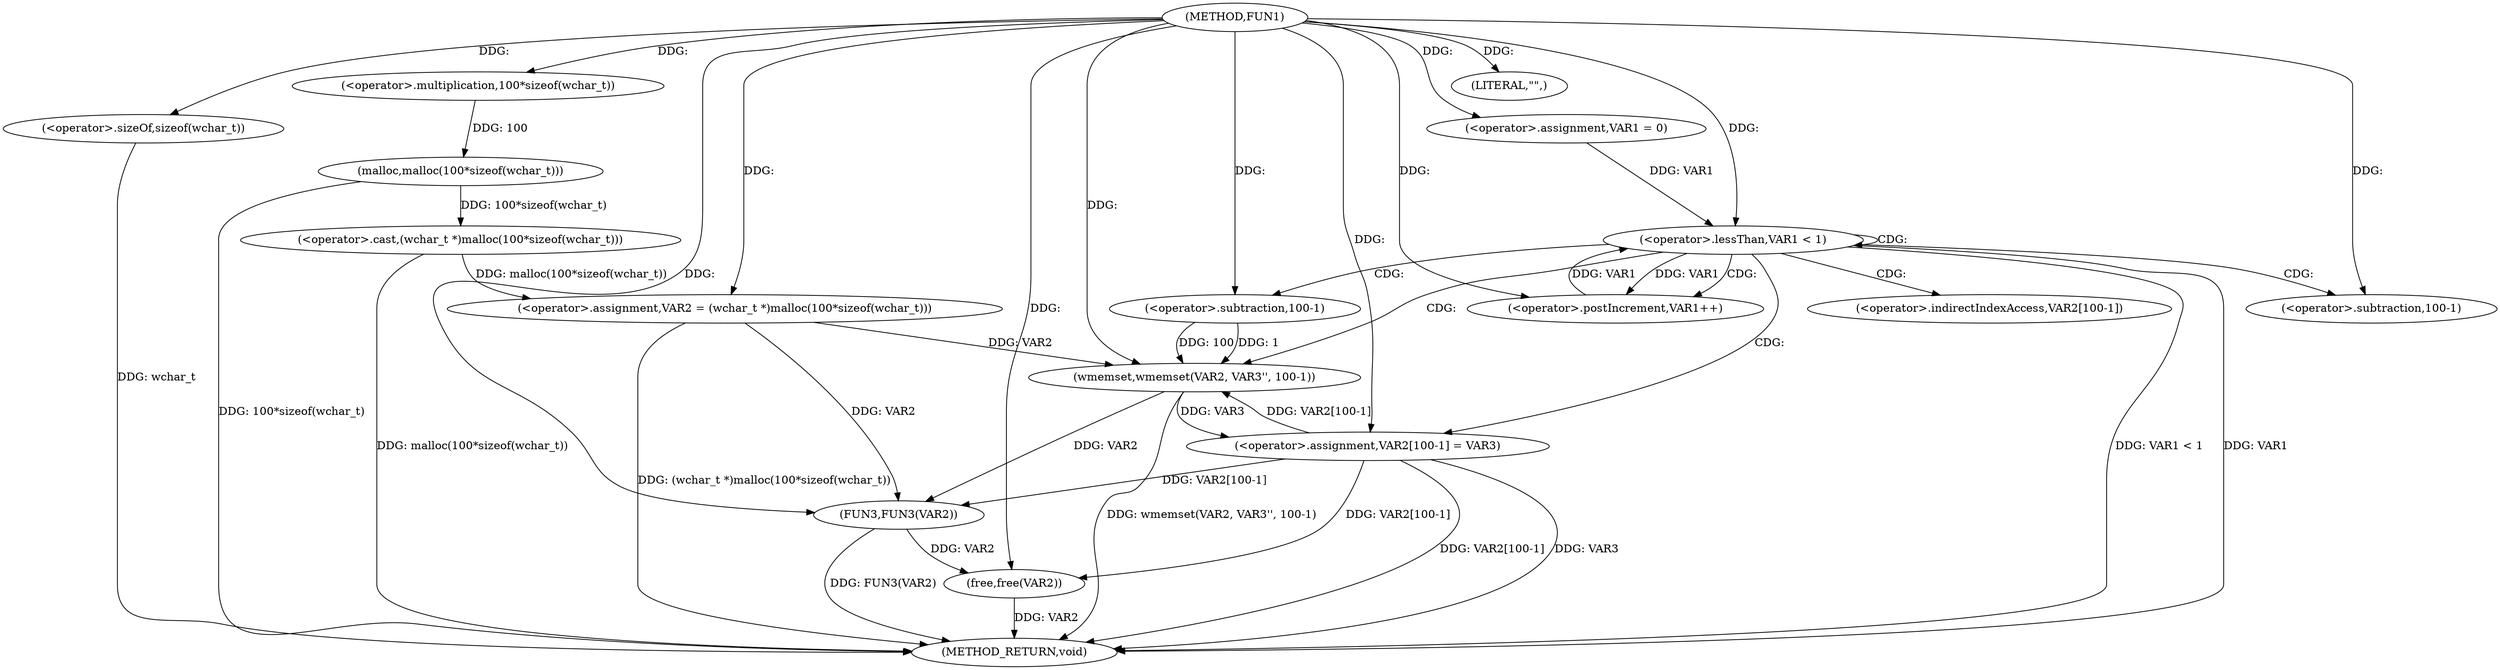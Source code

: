 digraph FUN1 {  
"1000100" [label = "(METHOD,FUN1)" ]
"1000142" [label = "(METHOD_RETURN,void)" ]
"1000104" [label = "(<operator>.assignment,VAR2 = (wchar_t *)malloc(100*sizeof(wchar_t)))" ]
"1000106" [label = "(<operator>.cast,(wchar_t *)malloc(100*sizeof(wchar_t)))" ]
"1000108" [label = "(malloc,malloc(100*sizeof(wchar_t)))" ]
"1000109" [label = "(<operator>.multiplication,100*sizeof(wchar_t))" ]
"1000111" [label = "(<operator>.sizeOf,sizeof(wchar_t))" ]
"1000114" [label = "(<operator>.assignment,VAR1 = 0)" ]
"1000117" [label = "(<operator>.lessThan,VAR1 < 1)" ]
"1000120" [label = "(<operator>.postIncrement,VAR1++)" ]
"1000123" [label = "(wmemset,wmemset(VAR2, VAR3'', 100-1))" ]
"1000126" [label = "(<operator>.subtraction,100-1)" ]
"1000129" [label = "(<operator>.assignment,VAR2[100-1] = VAR3)" ]
"1000132" [label = "(<operator>.subtraction,100-1)" ]
"1000137" [label = "(LITERAL,\"\",)" ]
"1000138" [label = "(FUN3,FUN3(VAR2))" ]
"1000140" [label = "(free,free(VAR2))" ]
"1000130" [label = "(<operator>.indirectIndexAccess,VAR2[100-1])" ]
  "1000117" -> "1000142"  [ label = "DDG: VAR1 < 1"] 
  "1000129" -> "1000142"  [ label = "DDG: VAR2[100-1]"] 
  "1000106" -> "1000142"  [ label = "DDG: malloc(100*sizeof(wchar_t))"] 
  "1000117" -> "1000142"  [ label = "DDG: VAR1"] 
  "1000111" -> "1000142"  [ label = "DDG: wchar_t"] 
  "1000138" -> "1000142"  [ label = "DDG: FUN3(VAR2)"] 
  "1000123" -> "1000142"  [ label = "DDG: wmemset(VAR2, VAR3'', 100-1)"] 
  "1000140" -> "1000142"  [ label = "DDG: VAR2"] 
  "1000129" -> "1000142"  [ label = "DDG: VAR3"] 
  "1000104" -> "1000142"  [ label = "DDG: (wchar_t *)malloc(100*sizeof(wchar_t))"] 
  "1000108" -> "1000142"  [ label = "DDG: 100*sizeof(wchar_t)"] 
  "1000106" -> "1000104"  [ label = "DDG: malloc(100*sizeof(wchar_t))"] 
  "1000100" -> "1000104"  [ label = "DDG: "] 
  "1000108" -> "1000106"  [ label = "DDG: 100*sizeof(wchar_t)"] 
  "1000109" -> "1000108"  [ label = "DDG: 100"] 
  "1000100" -> "1000109"  [ label = "DDG: "] 
  "1000100" -> "1000111"  [ label = "DDG: "] 
  "1000100" -> "1000114"  [ label = "DDG: "] 
  "1000114" -> "1000117"  [ label = "DDG: VAR1"] 
  "1000120" -> "1000117"  [ label = "DDG: VAR1"] 
  "1000100" -> "1000117"  [ label = "DDG: "] 
  "1000117" -> "1000120"  [ label = "DDG: VAR1"] 
  "1000100" -> "1000120"  [ label = "DDG: "] 
  "1000129" -> "1000123"  [ label = "DDG: VAR2[100-1]"] 
  "1000104" -> "1000123"  [ label = "DDG: VAR2"] 
  "1000100" -> "1000123"  [ label = "DDG: "] 
  "1000126" -> "1000123"  [ label = "DDG: 100"] 
  "1000126" -> "1000123"  [ label = "DDG: 1"] 
  "1000100" -> "1000126"  [ label = "DDG: "] 
  "1000123" -> "1000129"  [ label = "DDG: VAR3"] 
  "1000100" -> "1000129"  [ label = "DDG: "] 
  "1000100" -> "1000132"  [ label = "DDG: "] 
  "1000100" -> "1000137"  [ label = "DDG: "] 
  "1000129" -> "1000138"  [ label = "DDG: VAR2[100-1]"] 
  "1000104" -> "1000138"  [ label = "DDG: VAR2"] 
  "1000123" -> "1000138"  [ label = "DDG: VAR2"] 
  "1000100" -> "1000138"  [ label = "DDG: "] 
  "1000129" -> "1000140"  [ label = "DDG: VAR2[100-1]"] 
  "1000138" -> "1000140"  [ label = "DDG: VAR2"] 
  "1000100" -> "1000140"  [ label = "DDG: "] 
  "1000117" -> "1000132"  [ label = "CDG: "] 
  "1000117" -> "1000129"  [ label = "CDG: "] 
  "1000117" -> "1000123"  [ label = "CDG: "] 
  "1000117" -> "1000130"  [ label = "CDG: "] 
  "1000117" -> "1000120"  [ label = "CDG: "] 
  "1000117" -> "1000117"  [ label = "CDG: "] 
  "1000117" -> "1000126"  [ label = "CDG: "] 
}

